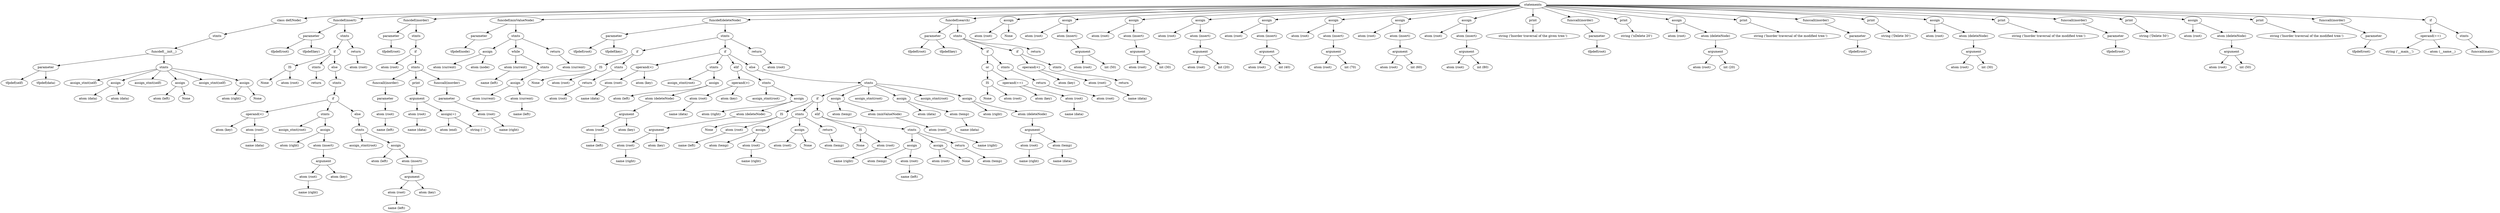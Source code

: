 digraph G {
	statements19 [label = "statements"]
	statements19 -> NAME18;
	NAME18 [label = "class def(Node)"]
	NAME18 -> stmts17;
	stmts17 [label = "stmts"]
	stmts17 -> funcdef16;
	funcdef16 [label = "funcdef(__init__)"]
	funcdef16 -> parameter2;
	parameter2 [label = "parameter"]
	parameter2 -> tfpdef0;
	tfpdef0 [label = "tfpdef(self)"]
	parameter2 -> tfpdef1;
	tfpdef1 [label = "tfpdef(data)"]
	funcdef16 -> stmts4;
	stmts4 [label = "stmts"]
	stmts4 -> NAME3;
	NAME3 [label = "assign_stmt(self)"]
	stmts4 -> assign7;
	assign7 [label = "assign"]
	assign7 -> NAME5;
	NAME5 [label = "atom (data)"]
	assign7 -> NAME6;
	NAME6 [label = "atom (data)"]
	stmts4 -> NAME8;
	NAME8 [label = "assign_stmt(self)"]
	stmts4 -> assign11;
	assign11 [label = "assign"]
	assign11 -> NAME9;
	NAME9 [label = "atom (left)"]
	assign11 -> None10;
	None10 [label = "None"]
	stmts4 -> NAME12;
	NAME12 [label = "assign_stmt(self)"]
	stmts4 -> assign15;
	assign15 [label = "assign"]
	assign15 -> NAME13;
	NAME13 [label = "atom (right)"]
	assign15 -> None14;
	None14 [label = "None"]
	statements19 -> funcdef60;
	funcdef60 [label = "funcdef(insert)"]
	funcdef60 -> parameter22;
	parameter22 [label = "parameter"]
	parameter22 -> tfpdef20;
	tfpdef20 [label = "tfpdef(root)"]
	parameter22 -> tfpdef21;
	tfpdef21 [label = "tfpdef(key)"]
	funcdef60 -> stmts57;
	stmts57 [label = "stmts"]
	stmts57 -> if56;
	if56 [label = "if"]
	if56 -> operand24;
	operand24 [label = "IS"]
	operand24 -> None25;
	None25 [label = "None"]
	operand24 -> NAME23;
	NAME23 [label = "atom (root)"]
	if56 -> stmts29;
	stmts29 [label = "stmts"]
	stmts29 -> return28;
	return28 [label = "return"]
	if56 -> else55;
	else55 [label = "else"]
	else55 -> stmts54;
	stmts54 [label = "stmts"]
	stmts54 -> if53;
	if53 [label = "if"]
	if53 -> operand32;
	operand32 [label = "operand(<)"]
	operand32 -> NAME33;
	NAME33 [label = "atom (key)"]
	operand32 -> NAME30;
	NAME30 [label = "atom (root)"]
	NAME30 -> NAME31;
	NAME31 [label = "name (data)"]
	if53 -> stmts35;
	stmts35 [label = "stmts"]
	stmts35 -> NAME34;
	NAME34 [label = "assign_stmt(root)"]
	stmts35 -> assign42;
	assign42 [label = "assign"]
	assign42 -> NAME36;
	NAME36 [label = "atom (right)"]
	assign42 -> NAME37;
	NAME37 [label = "atom (insert)"]
	NAME37 -> arglist41;
	arglist41 [label = "argument"]
	arglist41 -> NAME38;
	NAME38 [label = "atom (root)"]
	NAME38 -> NAME39;
	NAME39 [label = "name (right)"]
	arglist41 -> NAME40;
	NAME40 [label = "atom (key)"]
	if53 -> else52;
	else52 [label = "else"]
	else52 -> stmts44;
	stmts44 [label = "stmts"]
	stmts44 -> NAME43;
	NAME43 [label = "assign_stmt(root)"]
	stmts44 -> assign51;
	assign51 [label = "assign"]
	assign51 -> NAME45;
	NAME45 [label = "atom (left)"]
	assign51 -> NAME46;
	NAME46 [label = "atom (insert)"]
	NAME46 -> arglist50;
	arglist50 [label = "argument"]
	arglist50 -> NAME47;
	NAME47 [label = "atom (root)"]
	NAME47 -> NAME48;
	NAME48 [label = "name (left)"]
	arglist50 -> NAME49;
	NAME49 [label = "atom (key)"]
	stmts57 -> return59;
	return59 [label = "return"]
	return59 -> NAME58;
	NAME58 [label = "atom (root)"]
	statements19 -> funcdef82;
	funcdef82 [label = "funcdef(inorder)"]
	funcdef82 -> parameter62;
	parameter62 [label = "parameter"]
	parameter62 -> tfpdef61;
	tfpdef61 [label = "tfpdef(root)"]
	funcdef82 -> stmts81;
	stmts81 [label = "stmts"]
	stmts81 -> if80;
	if80 [label = "if"]
	if80 -> NAME63;
	NAME63 [label = "atom (root)"]
	if80 -> stmts68;
	stmts68 [label = "stmts"]
	stmts68 -> funccall67;
	funccall67 [label = "funccall(inorder)"]
	funccall67 -> parameter66;
	parameter66 [label = "parameter"]
	parameter66 -> NAME64;
	NAME64 [label = "atom (root)"]
	NAME64 -> NAME65;
	NAME65 [label = "name (left)"]
	stmts68 -> print75;
	print75 [label = "print"]
	print75 -> arglist74;
	arglist74 [label = "argument"]
	arglist74 -> NAME69;
	NAME69 [label = "atom (root)"]
	NAME69 -> NAME70;
	NAME70 [label = "name (data)"]
	arglist74 -> assign73;
	assign73 [label = "assign(=)"]
	assign73 -> NAME71;
	NAME71 [label = "atom (end)"]
	assign73 -> string72;
	string72 [label = "string (' ')"]
	stmts68 -> funccall79;
	funccall79 [label = "funccall(inorder)"]
	funccall79 -> parameter78;
	parameter78 [label = "parameter"]
	parameter78 -> NAME76;
	NAME76 [label = "atom (root)"]
	NAME76 -> NAME77;
	NAME77 [label = "name (right)"]
	statements19 -> funcdef99;
	funcdef99 [label = "funcdef(minValueNode)"]
	funcdef99 -> parameter84;
	parameter84 [label = "parameter"]
	parameter84 -> tfpdef83;
	tfpdef83 [label = "tfpdef(node)"]
	funcdef99 -> stmts88;
	stmts88 [label = "stmts"]
	stmts88 -> assign87;
	assign87 [label = "assign"]
	assign87 -> NAME85;
	NAME85 [label = "atom (current)"]
	assign87 -> NAME86;
	NAME86 [label = "atom (node)"]
	stmts88 -> while96;
	while96 [label = "while"]
	while96 -> NAME89;
	NAME89 [label = "atom (current)"]
	NAME89 -> NAME90;
	NAME90 [label = "name (left)"]
	while96 -> stmts95;
	stmts95 [label = "stmts"]
	stmts95 -> assign94;
	assign94 [label = "assign"]
	assign94 -> NAME91;
	NAME91 [label = "atom (current)"]
	assign94 -> NAME92;
	NAME92 [label = "atom (current)"]
	NAME92 -> NAME93;
	NAME93 [label = "name (left)"]
	stmts88 -> return98;
	return98 [label = "return"]
	return98 -> NAME97;
	NAME97 [label = "atom (current)"]
	statements19 -> funcdef192;
	funcdef192 [label = "funcdef(deleteNode)"]
	funcdef192 -> parameter102;
	parameter102 [label = "parameter"]
	parameter102 -> tfpdef100;
	tfpdef100 [label = "tfpdef(root)"]
	parameter102 -> tfpdef101;
	tfpdef101 [label = "tfpdef(key)"]
	funcdef192 -> stmts110;
	stmts110 [label = "stmts"]
	stmts110 -> if109;
	if109 [label = "if"]
	if109 -> operand104;
	operand104 [label = "IS"]
	operand104 -> None105;
	None105 [label = "None"]
	operand104 -> NAME103;
	NAME103 [label = "atom (root)"]
	if109 -> stmts108;
	stmts108 [label = "stmts"]
	stmts108 -> return107;
	return107 [label = "return"]
	return107 -> NAME106;
	NAME106 [label = "atom (root)"]
	stmts110 -> if188;
	if188 [label = "if"]
	if188 -> operand112;
	operand112 [label = "operand(<)"]
	operand112 -> NAME113;
	NAME113 [label = "atom (root)"]
	NAME113 -> NAME114;
	NAME114 [label = "name (data)"]
	operand112 -> NAME111;
	NAME111 [label = "atom (key)"]
	if188 -> stmts116;
	stmts116 [label = "stmts"]
	stmts116 -> NAME115;
	NAME115 [label = "assign_stmt(root)"]
	stmts116 -> assign123;
	assign123 [label = "assign"]
	assign123 -> NAME117;
	NAME117 [label = "atom (left)"]
	assign123 -> NAME118;
	NAME118 [label = "atom (deleteNode)"]
	NAME118 -> arglist122;
	arglist122 [label = "argument"]
	arglist122 -> NAME119;
	NAME119 [label = "atom (root)"]
	NAME119 -> NAME120;
	NAME120 [label = "name (left)"]
	arglist122 -> NAME121;
	NAME121 [label = "atom (key)"]
	if188 -> elif137;
	elif137 [label = "elif"]
	elif137 -> operand125;
	operand125 [label = "operand(>)"]
	operand125 -> NAME126;
	NAME126 [label = "atom (root)"]
	NAME126 -> NAME127;
	NAME127 [label = "name (data)"]
	operand125 -> NAME124;
	NAME124 [label = "atom (key)"]
	elif137 -> stmts129;
	stmts129 [label = "stmts"]
	stmts129 -> NAME128;
	NAME128 [label = "assign_stmt(root)"]
	stmts129 -> assign136;
	assign136 [label = "assign"]
	assign136 -> NAME130;
	NAME130 [label = "atom (right)"]
	assign136 -> NAME131;
	NAME131 [label = "atom (deleteNode)"]
	NAME131 -> arglist135;
	arglist135 [label = "argument"]
	arglist135 -> NAME132;
	NAME132 [label = "atom (root)"]
	NAME132 -> NAME133;
	NAME133 [label = "name (right)"]
	arglist135 -> NAME134;
	NAME134 [label = "atom (key)"]
	if188 -> else189;
	else189 [label = "else"]
	else189 -> stmts168;
	stmts168 [label = "stmts"]
	stmts168 -> if167;
	if167 [label = "if"]
	if167 -> operand140;
	operand140 [label = "IS"]
	operand140 -> None141;
	None141 [label = "None"]
	operand140 -> NAME138;
	NAME138 [label = "atom (root)"]
	NAME138 -> NAME139;
	NAME139 [label = "name (left)"]
	if167 -> stmts146;
	stmts146 [label = "stmts"]
	stmts146 -> assign145;
	assign145 [label = "assign"]
	assign145 -> NAME142;
	NAME142 [label = "atom (temp)"]
	assign145 -> NAME143;
	NAME143 [label = "atom (root)"]
	NAME143 -> NAME144;
	NAME144 [label = "name (right)"]
	stmts146 -> assign149;
	assign149 [label = "assign"]
	assign149 -> NAME147;
	NAME147 [label = "atom (root)"]
	assign149 -> None148;
	None148 [label = "None"]
	stmts146 -> return151;
	return151 [label = "return"]
	return151 -> NAME150;
	NAME150 [label = "atom (temp)"]
	if167 -> elif166;
	elif166 [label = "elif"]
	elif166 -> operand154;
	operand154 [label = "IS"]
	operand154 -> None155;
	None155 [label = "None"]
	operand154 -> NAME152;
	NAME152 [label = "atom (root)"]
	NAME152 -> NAME153;
	NAME153 [label = "name (right)"]
	elif166 -> stmts160;
	stmts160 [label = "stmts"]
	stmts160 -> assign159;
	assign159 [label = "assign"]
	assign159 -> NAME156;
	NAME156 [label = "atom (temp)"]
	assign159 -> NAME157;
	NAME157 [label = "atom (root)"]
	NAME157 -> NAME158;
	NAME158 [label = "name (left)"]
	stmts160 -> assign163;
	assign163 [label = "assign"]
	assign163 -> NAME161;
	NAME161 [label = "atom (root)"]
	assign163 -> None162;
	None162 [label = "None"]
	stmts160 -> return165;
	return165 [label = "return"]
	return165 -> NAME164;
	NAME164 [label = "atom (temp)"]
	stmts168 -> assign173;
	assign173 [label = "assign"]
	assign173 -> NAME169;
	NAME169 [label = "atom (temp)"]
	assign173 -> NAME170;
	NAME170 [label = "atom (minValueNode)"]
	NAME170 -> NAME171;
	NAME171 [label = "atom (root)"]
	NAME171 -> NAME172;
	NAME172 [label = "name (right)"]
	stmts168 -> NAME174;
	NAME174 [label = "assign_stmt(root)"]
	stmts168 -> assign178;
	assign178 [label = "assign"]
	assign178 -> NAME175;
	NAME175 [label = "atom (data)"]
	assign178 -> NAME176;
	NAME176 [label = "atom (temp)"]
	NAME176 -> NAME177;
	NAME177 [label = "name (data)"]
	stmts168 -> NAME179;
	NAME179 [label = "assign_stmt(root)"]
	stmts168 -> assign187;
	assign187 [label = "assign"]
	assign187 -> NAME180;
	NAME180 [label = "atom (right)"]
	assign187 -> NAME181;
	NAME181 [label = "atom (deleteNode)"]
	NAME181 -> arglist186;
	arglist186 [label = "argument"]
	arglist186 -> NAME182;
	NAME182 [label = "atom (root)"]
	NAME182 -> NAME183;
	NAME183 [label = "name (right)"]
	arglist186 -> NAME184;
	NAME184 [label = "atom (temp)"]
	NAME184 -> NAME185;
	NAME185 [label = "name (data)"]
	stmts110 -> return191;
	return191 [label = "return"]
	return191 -> NAME190;
	NAME190 [label = "atom (root)"]
	statements19 -> funcdef225;
	funcdef225 [label = "funcdef(search)"]
	funcdef225 -> parameter195;
	parameter195 [label = "parameter"]
	parameter195 -> tfpdef193;
	tfpdef193 [label = "tfpdef(root)"]
	parameter195 -> tfpdef194;
	tfpdef194 [label = "tfpdef(key)"]
	funcdef225 -> stmts208;
	stmts208 [label = "stmts"]
	stmts208 -> if207;
	if207 [label = "if"]
	if207 -> or203;
	or203 [label = "or"]
	or203 -> operand197;
	operand197 [label = "IS"]
	operand197 -> None198;
	None198 [label = "None"]
	operand197 -> NAME196;
	NAME196 [label = "atom (root)"]
	or203 -> operand201;
	operand201 [label = "operand(==)"]
	operand201 -> NAME202;
	NAME202 [label = "atom (key)"]
	operand201 -> NAME199;
	NAME199 [label = "atom (root)"]
	NAME199 -> NAME200;
	NAME200 [label = "name (data)"]
	if207 -> stmts206;
	stmts206 [label = "stmts"]
	stmts206 -> return205;
	return205 [label = "return"]
	return205 -> NAME204;
	NAME204 [label = "atom (root)"]
	stmts208 -> if219;
	if219 [label = "if"]
	if219 -> operand211;
	operand211 [label = "operand(<)"]
	operand211 -> NAME212;
	NAME212 [label = "atom (key)"]
	operand211 -> NAME209;
	NAME209 [label = "atom (root)"]
	NAME209 -> NAME210;
	NAME210 [label = "name (data)"]
	if219 -> stmts218;
	stmts218 [label = "stmts"]
	stmts218 -> return217;
	return217 [label = "return"]
	stmts208 -> return224;
	return224 [label = "return"]
	statements19 -> assign228;
	assign228 [label = "assign"]
	assign228 -> NAME226;
	NAME226 [label = "atom (root)"]
	assign228 -> None227;
	None227 [label = "None"]
	statements19 -> assign234;
	assign234 [label = "assign"]
	assign234 -> NAME229;
	NAME229 [label = "atom (root)"]
	assign234 -> NAME230;
	NAME230 [label = "atom (insert)"]
	NAME230 -> arglist233;
	arglist233 [label = "argument"]
	arglist233 -> NAME231;
	NAME231 [label = "atom (root)"]
	arglist233 -> int232;
	int232 [label = "int (50)"]
	statements19 -> assign240;
	assign240 [label = "assign"]
	assign240 -> NAME235;
	NAME235 [label = "atom (root)"]
	assign240 -> NAME236;
	NAME236 [label = "atom (insert)"]
	NAME236 -> arglist239;
	arglist239 [label = "argument"]
	arglist239 -> NAME237;
	NAME237 [label = "atom (root)"]
	arglist239 -> int238;
	int238 [label = "int (30)"]
	statements19 -> assign246;
	assign246 [label = "assign"]
	assign246 -> NAME241;
	NAME241 [label = "atom (root)"]
	assign246 -> NAME242;
	NAME242 [label = "atom (insert)"]
	NAME242 -> arglist245;
	arglist245 [label = "argument"]
	arglist245 -> NAME243;
	NAME243 [label = "atom (root)"]
	arglist245 -> int244;
	int244 [label = "int (20)"]
	statements19 -> assign252;
	assign252 [label = "assign"]
	assign252 -> NAME247;
	NAME247 [label = "atom (root)"]
	assign252 -> NAME248;
	NAME248 [label = "atom (insert)"]
	NAME248 -> arglist251;
	arglist251 [label = "argument"]
	arglist251 -> NAME249;
	NAME249 [label = "atom (root)"]
	arglist251 -> int250;
	int250 [label = "int (40)"]
	statements19 -> assign258;
	assign258 [label = "assign"]
	assign258 -> NAME253;
	NAME253 [label = "atom (root)"]
	assign258 -> NAME254;
	NAME254 [label = "atom (insert)"]
	NAME254 -> arglist257;
	arglist257 [label = "argument"]
	arglist257 -> NAME255;
	NAME255 [label = "atom (root)"]
	arglist257 -> int256;
	int256 [label = "int (70)"]
	statements19 -> assign264;
	assign264 [label = "assign"]
	assign264 -> NAME259;
	NAME259 [label = "atom (root)"]
	assign264 -> NAME260;
	NAME260 [label = "atom (insert)"]
	NAME260 -> arglist263;
	arglist263 [label = "argument"]
	arglist263 -> NAME261;
	NAME261 [label = "atom (root)"]
	arglist263 -> int262;
	int262 [label = "int (60)"]
	statements19 -> assign270;
	assign270 [label = "assign"]
	assign270 -> NAME265;
	NAME265 [label = "atom (root)"]
	assign270 -> NAME266;
	NAME266 [label = "atom (insert)"]
	NAME266 -> arglist269;
	arglist269 [label = "argument"]
	arglist269 -> NAME267;
	NAME267 [label = "atom (root)"]
	arglist269 -> int268;
	int268 [label = "int (80)"]
	statements19 -> print272;
	print272 [label = "print"]
	print272 -> string271;
	string271 [label = "string ('Inorder traversal of the given tree:')"]
	statements19 -> funccall275;
	funccall275 [label = "funccall(inorder)"]
	funccall275 -> parameter274;
	parameter274 [label = "parameter"]
	parameter274 -> tfpdef273;
	tfpdef273 [label = "tfpdef(root)"]
	statements19 -> print277;
	print277 [label = "print"]
	print277 -> string276;
	string276 [label = "string ('nDelete 20')"]
	statements19 -> assign283;
	assign283 [label = "assign"]
	assign283 -> NAME278;
	NAME278 [label = "atom (root)"]
	assign283 -> NAME279;
	NAME279 [label = "atom (deleteNode)"]
	NAME279 -> arglist282;
	arglist282 [label = "argument"]
	arglist282 -> NAME280;
	NAME280 [label = "atom (root)"]
	arglist282 -> int281;
	int281 [label = "int (20)"]
	statements19 -> print285;
	print285 [label = "print"]
	print285 -> string284;
	string284 [label = "string ('Inorder traversal of the modified tree:')"]
	statements19 -> funccall288;
	funccall288 [label = "funccall(inorder)"]
	funccall288 -> parameter287;
	parameter287 [label = "parameter"]
	parameter287 -> tfpdef286;
	tfpdef286 [label = "tfpdef(root)"]
	statements19 -> print290;
	print290 [label = "print"]
	print290 -> string289;
	string289 [label = "string ('Delete 30')"]
	statements19 -> assign296;
	assign296 [label = "assign"]
	assign296 -> NAME291;
	NAME291 [label = "atom (root)"]
	assign296 -> NAME292;
	NAME292 [label = "atom (deleteNode)"]
	NAME292 -> arglist295;
	arglist295 [label = "argument"]
	arglist295 -> NAME293;
	NAME293 [label = "atom (root)"]
	arglist295 -> int294;
	int294 [label = "int (30)"]
	statements19 -> print298;
	print298 [label = "print"]
	print298 -> string297;
	string297 [label = "string ('Inorder traversal of the modified tree:')"]
	statements19 -> funccall301;
	funccall301 [label = "funccall(inorder)"]
	funccall301 -> parameter300;
	parameter300 [label = "parameter"]
	parameter300 -> tfpdef299;
	tfpdef299 [label = "tfpdef(root)"]
	statements19 -> print303;
	print303 [label = "print"]
	print303 -> string302;
	string302 [label = "string ('Delete 50')"]
	statements19 -> assign309;
	assign309 [label = "assign"]
	assign309 -> NAME304;
	NAME304 [label = "atom (root)"]
	assign309 -> NAME305;
	NAME305 [label = "atom (deleteNode)"]
	NAME305 -> arglist308;
	arglist308 [label = "argument"]
	arglist308 -> NAME306;
	NAME306 [label = "atom (root)"]
	arglist308 -> int307;
	int307 [label = "int (50)"]
	statements19 -> print311;
	print311 [label = "print"]
	print311 -> string310;
	string310 [label = "string ('Inorder traversal of the modified tree:')"]
	statements19 -> funccall314;
	funccall314 [label = "funccall(inorder)"]
	funccall314 -> parameter313;
	parameter313 [label = "parameter"]
	parameter313 -> tfpdef312;
	tfpdef312 [label = "tfpdef(root)"]
	statements19 -> if320;
	if320 [label = "if"]
	if320 -> operand316;
	operand316 [label = "operand(==)"]
	operand316 -> string317;
	string317 [label = "string ('__main__')"]
	operand316 -> NAME315;
	NAME315 [label = "atom (__name__)"]
	if320 -> stmts319;
	stmts319 [label = "stmts"]
	stmts319 -> funccall318;
	funccall318 [label = "funccall(main)"]
}
